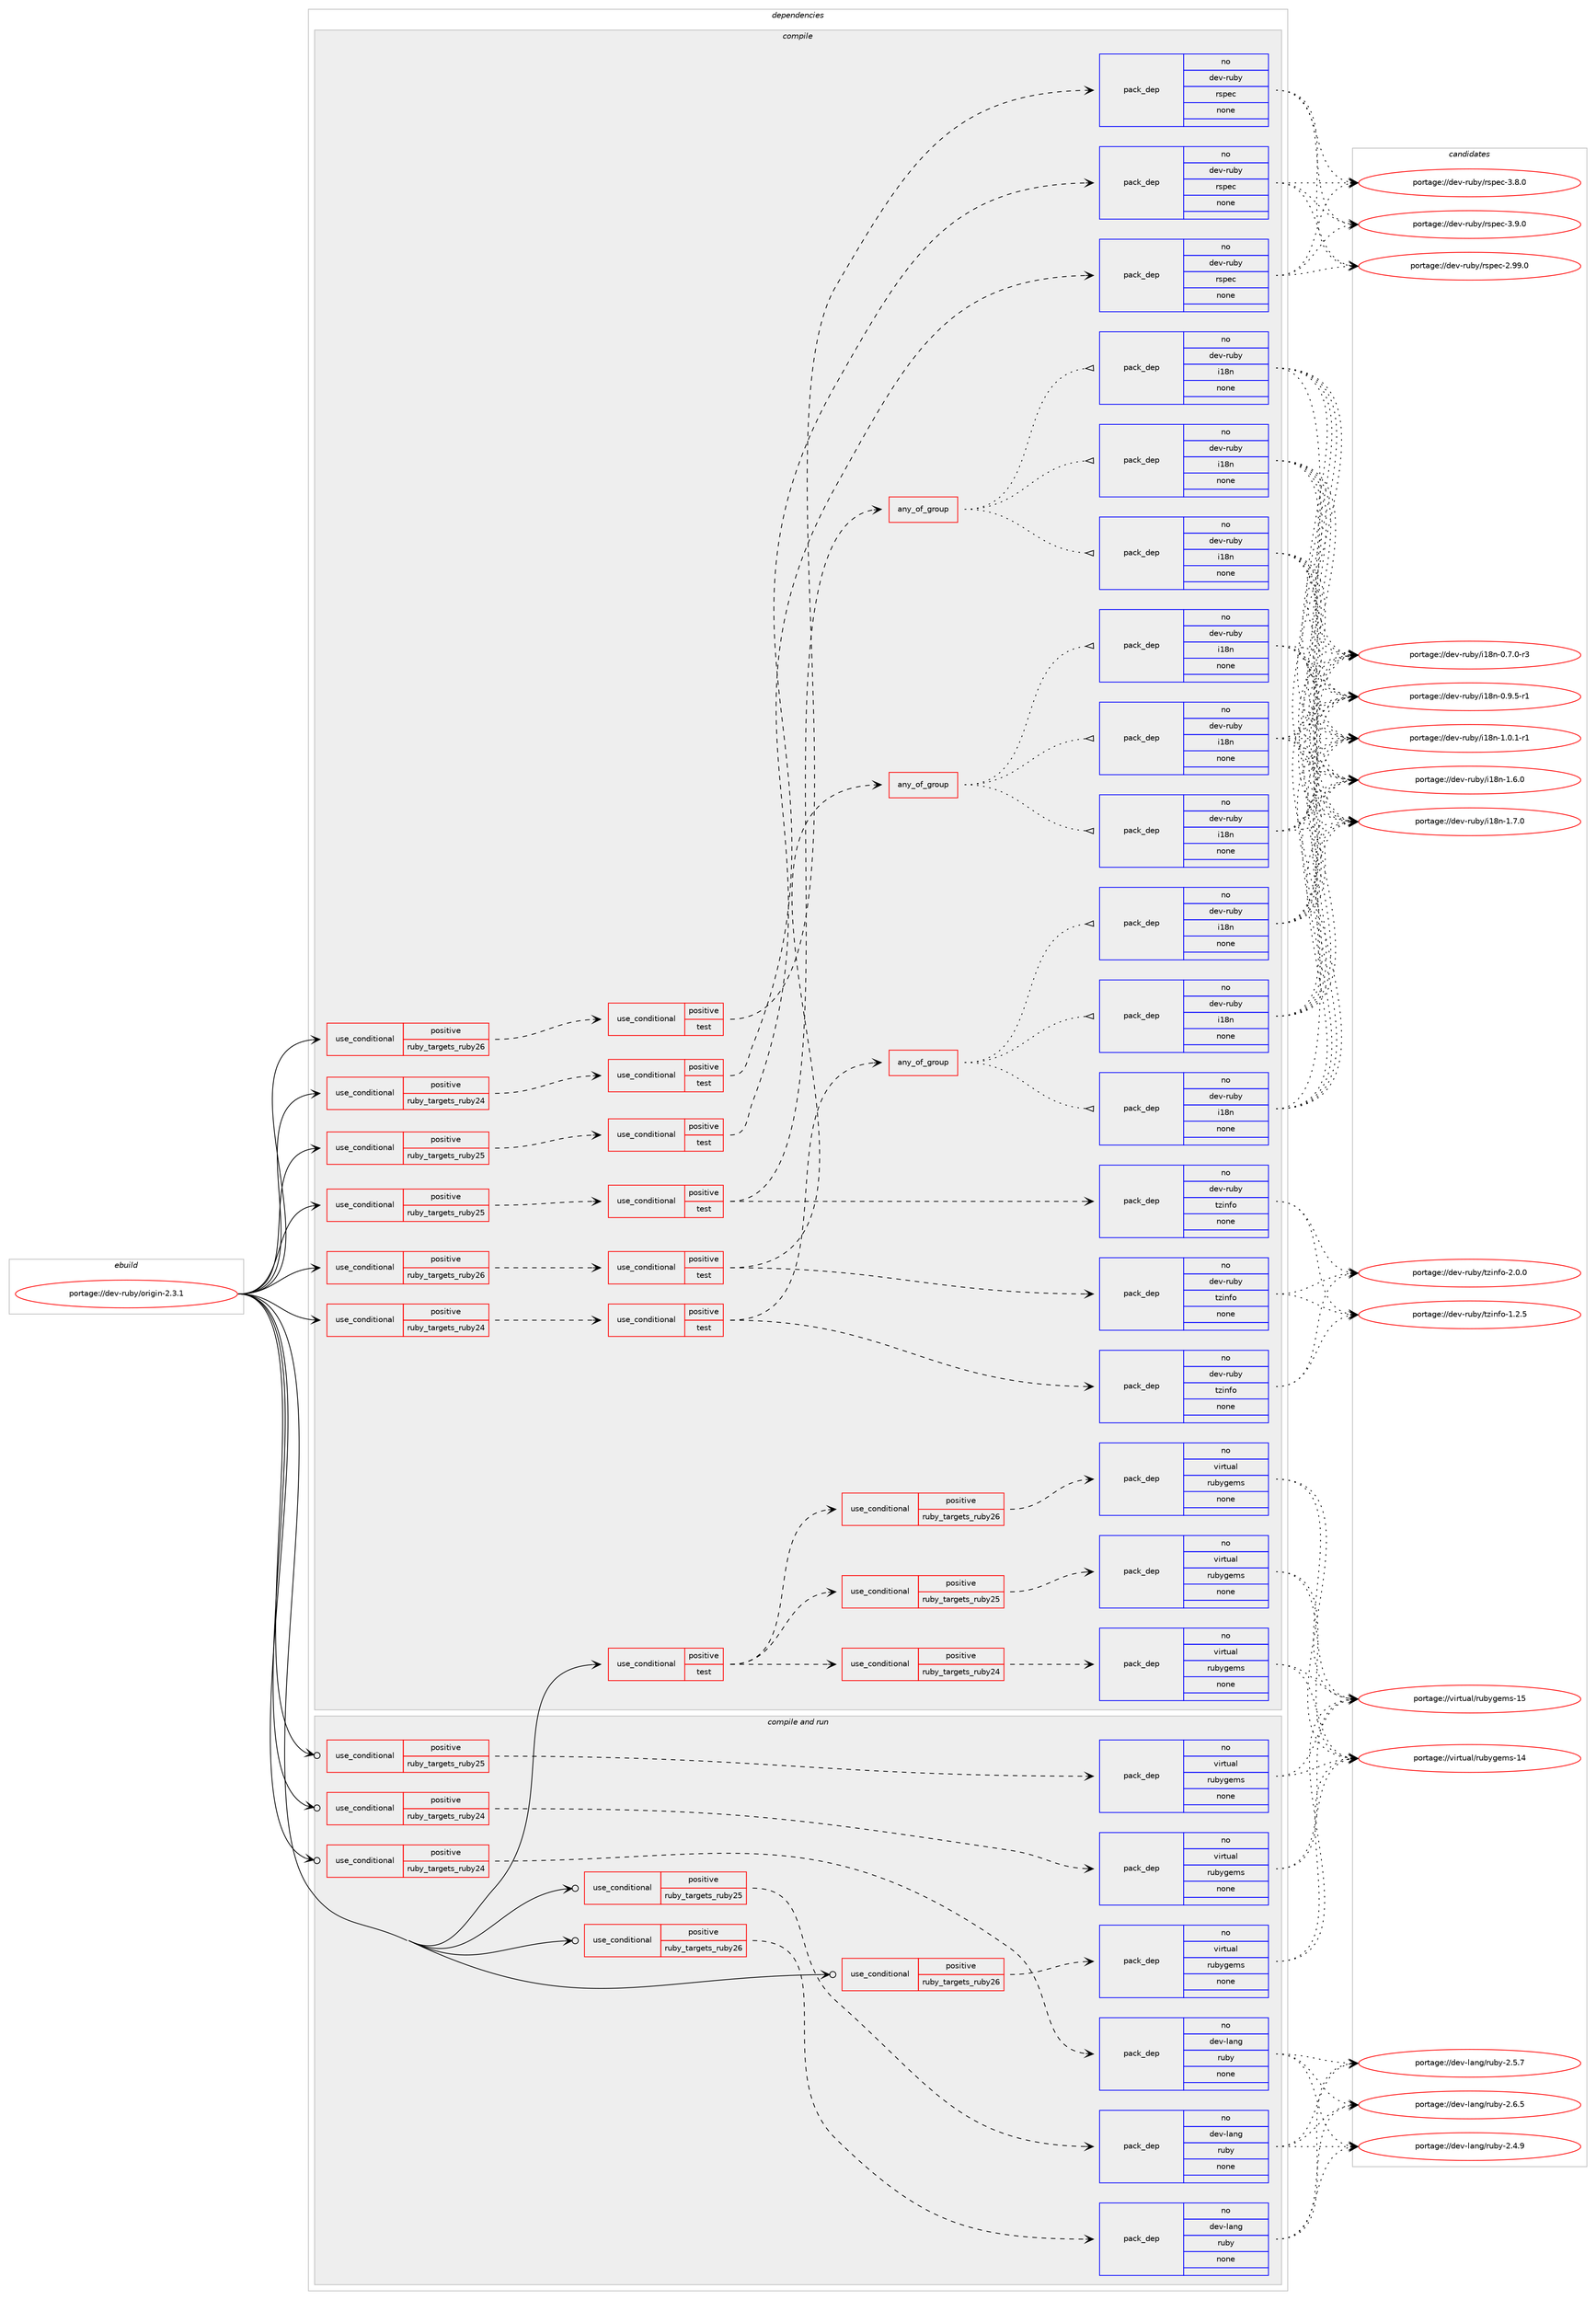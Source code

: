 digraph prolog {

# *************
# Graph options
# *************

newrank=true;
concentrate=true;
compound=true;
graph [rankdir=LR,fontname=Helvetica,fontsize=10,ranksep=1.5];#, ranksep=2.5, nodesep=0.2];
edge  [arrowhead=vee];
node  [fontname=Helvetica,fontsize=10];

# **********
# The ebuild
# **********

subgraph cluster_leftcol {
color=gray;
rank=same;
label=<<i>ebuild</i>>;
id [label="portage://dev-ruby/origin-2.3.1", color=red, width=4, href="../dev-ruby/origin-2.3.1.svg"];
}

# ****************
# The dependencies
# ****************

subgraph cluster_midcol {
color=gray;
label=<<i>dependencies</i>>;
subgraph cluster_compile {
fillcolor="#eeeeee";
style=filled;
label=<<i>compile</i>>;
subgraph cond58278 {
dependency232698 [label=<<TABLE BORDER="0" CELLBORDER="1" CELLSPACING="0" CELLPADDING="4"><TR><TD ROWSPAN="3" CELLPADDING="10">use_conditional</TD></TR><TR><TD>positive</TD></TR><TR><TD>ruby_targets_ruby24</TD></TR></TABLE>>, shape=none, color=red];
subgraph cond58279 {
dependency232699 [label=<<TABLE BORDER="0" CELLBORDER="1" CELLSPACING="0" CELLPADDING="4"><TR><TD ROWSPAN="3" CELLPADDING="10">use_conditional</TD></TR><TR><TD>positive</TD></TR><TR><TD>test</TD></TR></TABLE>>, shape=none, color=red];
subgraph any3469 {
dependency232700 [label=<<TABLE BORDER="0" CELLBORDER="1" CELLSPACING="0" CELLPADDING="4"><TR><TD CELLPADDING="10">any_of_group</TD></TR></TABLE>>, shape=none, color=red];subgraph pack170878 {
dependency232701 [label=<<TABLE BORDER="0" CELLBORDER="1" CELLSPACING="0" CELLPADDING="4" WIDTH="220"><TR><TD ROWSPAN="6" CELLPADDING="30">pack_dep</TD></TR><TR><TD WIDTH="110">no</TD></TR><TR><TD>dev-ruby</TD></TR><TR><TD>i18n</TD></TR><TR><TD>none</TD></TR><TR><TD></TD></TR></TABLE>>, shape=none, color=blue];
}
dependency232700:e -> dependency232701:w [weight=20,style="dotted",arrowhead="oinv"];
subgraph pack170879 {
dependency232702 [label=<<TABLE BORDER="0" CELLBORDER="1" CELLSPACING="0" CELLPADDING="4" WIDTH="220"><TR><TD ROWSPAN="6" CELLPADDING="30">pack_dep</TD></TR><TR><TD WIDTH="110">no</TD></TR><TR><TD>dev-ruby</TD></TR><TR><TD>i18n</TD></TR><TR><TD>none</TD></TR><TR><TD></TD></TR></TABLE>>, shape=none, color=blue];
}
dependency232700:e -> dependency232702:w [weight=20,style="dotted",arrowhead="oinv"];
subgraph pack170880 {
dependency232703 [label=<<TABLE BORDER="0" CELLBORDER="1" CELLSPACING="0" CELLPADDING="4" WIDTH="220"><TR><TD ROWSPAN="6" CELLPADDING="30">pack_dep</TD></TR><TR><TD WIDTH="110">no</TD></TR><TR><TD>dev-ruby</TD></TR><TR><TD>i18n</TD></TR><TR><TD>none</TD></TR><TR><TD></TD></TR></TABLE>>, shape=none, color=blue];
}
dependency232700:e -> dependency232703:w [weight=20,style="dotted",arrowhead="oinv"];
}
dependency232699:e -> dependency232700:w [weight=20,style="dashed",arrowhead="vee"];
subgraph pack170881 {
dependency232704 [label=<<TABLE BORDER="0" CELLBORDER="1" CELLSPACING="0" CELLPADDING="4" WIDTH="220"><TR><TD ROWSPAN="6" CELLPADDING="30">pack_dep</TD></TR><TR><TD WIDTH="110">no</TD></TR><TR><TD>dev-ruby</TD></TR><TR><TD>tzinfo</TD></TR><TR><TD>none</TD></TR><TR><TD></TD></TR></TABLE>>, shape=none, color=blue];
}
dependency232699:e -> dependency232704:w [weight=20,style="dashed",arrowhead="vee"];
}
dependency232698:e -> dependency232699:w [weight=20,style="dashed",arrowhead="vee"];
}
id:e -> dependency232698:w [weight=20,style="solid",arrowhead="vee"];
subgraph cond58280 {
dependency232705 [label=<<TABLE BORDER="0" CELLBORDER="1" CELLSPACING="0" CELLPADDING="4"><TR><TD ROWSPAN="3" CELLPADDING="10">use_conditional</TD></TR><TR><TD>positive</TD></TR><TR><TD>ruby_targets_ruby24</TD></TR></TABLE>>, shape=none, color=red];
subgraph cond58281 {
dependency232706 [label=<<TABLE BORDER="0" CELLBORDER="1" CELLSPACING="0" CELLPADDING="4"><TR><TD ROWSPAN="3" CELLPADDING="10">use_conditional</TD></TR><TR><TD>positive</TD></TR><TR><TD>test</TD></TR></TABLE>>, shape=none, color=red];
subgraph pack170882 {
dependency232707 [label=<<TABLE BORDER="0" CELLBORDER="1" CELLSPACING="0" CELLPADDING="4" WIDTH="220"><TR><TD ROWSPAN="6" CELLPADDING="30">pack_dep</TD></TR><TR><TD WIDTH="110">no</TD></TR><TR><TD>dev-ruby</TD></TR><TR><TD>rspec</TD></TR><TR><TD>none</TD></TR><TR><TD></TD></TR></TABLE>>, shape=none, color=blue];
}
dependency232706:e -> dependency232707:w [weight=20,style="dashed",arrowhead="vee"];
}
dependency232705:e -> dependency232706:w [weight=20,style="dashed",arrowhead="vee"];
}
id:e -> dependency232705:w [weight=20,style="solid",arrowhead="vee"];
subgraph cond58282 {
dependency232708 [label=<<TABLE BORDER="0" CELLBORDER="1" CELLSPACING="0" CELLPADDING="4"><TR><TD ROWSPAN="3" CELLPADDING="10">use_conditional</TD></TR><TR><TD>positive</TD></TR><TR><TD>ruby_targets_ruby25</TD></TR></TABLE>>, shape=none, color=red];
subgraph cond58283 {
dependency232709 [label=<<TABLE BORDER="0" CELLBORDER="1" CELLSPACING="0" CELLPADDING="4"><TR><TD ROWSPAN="3" CELLPADDING="10">use_conditional</TD></TR><TR><TD>positive</TD></TR><TR><TD>test</TD></TR></TABLE>>, shape=none, color=red];
subgraph any3470 {
dependency232710 [label=<<TABLE BORDER="0" CELLBORDER="1" CELLSPACING="0" CELLPADDING="4"><TR><TD CELLPADDING="10">any_of_group</TD></TR></TABLE>>, shape=none, color=red];subgraph pack170883 {
dependency232711 [label=<<TABLE BORDER="0" CELLBORDER="1" CELLSPACING="0" CELLPADDING="4" WIDTH="220"><TR><TD ROWSPAN="6" CELLPADDING="30">pack_dep</TD></TR><TR><TD WIDTH="110">no</TD></TR><TR><TD>dev-ruby</TD></TR><TR><TD>i18n</TD></TR><TR><TD>none</TD></TR><TR><TD></TD></TR></TABLE>>, shape=none, color=blue];
}
dependency232710:e -> dependency232711:w [weight=20,style="dotted",arrowhead="oinv"];
subgraph pack170884 {
dependency232712 [label=<<TABLE BORDER="0" CELLBORDER="1" CELLSPACING="0" CELLPADDING="4" WIDTH="220"><TR><TD ROWSPAN="6" CELLPADDING="30">pack_dep</TD></TR><TR><TD WIDTH="110">no</TD></TR><TR><TD>dev-ruby</TD></TR><TR><TD>i18n</TD></TR><TR><TD>none</TD></TR><TR><TD></TD></TR></TABLE>>, shape=none, color=blue];
}
dependency232710:e -> dependency232712:w [weight=20,style="dotted",arrowhead="oinv"];
subgraph pack170885 {
dependency232713 [label=<<TABLE BORDER="0" CELLBORDER="1" CELLSPACING="0" CELLPADDING="4" WIDTH="220"><TR><TD ROWSPAN="6" CELLPADDING="30">pack_dep</TD></TR><TR><TD WIDTH="110">no</TD></TR><TR><TD>dev-ruby</TD></TR><TR><TD>i18n</TD></TR><TR><TD>none</TD></TR><TR><TD></TD></TR></TABLE>>, shape=none, color=blue];
}
dependency232710:e -> dependency232713:w [weight=20,style="dotted",arrowhead="oinv"];
}
dependency232709:e -> dependency232710:w [weight=20,style="dashed",arrowhead="vee"];
subgraph pack170886 {
dependency232714 [label=<<TABLE BORDER="0" CELLBORDER="1" CELLSPACING="0" CELLPADDING="4" WIDTH="220"><TR><TD ROWSPAN="6" CELLPADDING="30">pack_dep</TD></TR><TR><TD WIDTH="110">no</TD></TR><TR><TD>dev-ruby</TD></TR><TR><TD>tzinfo</TD></TR><TR><TD>none</TD></TR><TR><TD></TD></TR></TABLE>>, shape=none, color=blue];
}
dependency232709:e -> dependency232714:w [weight=20,style="dashed",arrowhead="vee"];
}
dependency232708:e -> dependency232709:w [weight=20,style="dashed",arrowhead="vee"];
}
id:e -> dependency232708:w [weight=20,style="solid",arrowhead="vee"];
subgraph cond58284 {
dependency232715 [label=<<TABLE BORDER="0" CELLBORDER="1" CELLSPACING="0" CELLPADDING="4"><TR><TD ROWSPAN="3" CELLPADDING="10">use_conditional</TD></TR><TR><TD>positive</TD></TR><TR><TD>ruby_targets_ruby25</TD></TR></TABLE>>, shape=none, color=red];
subgraph cond58285 {
dependency232716 [label=<<TABLE BORDER="0" CELLBORDER="1" CELLSPACING="0" CELLPADDING="4"><TR><TD ROWSPAN="3" CELLPADDING="10">use_conditional</TD></TR><TR><TD>positive</TD></TR><TR><TD>test</TD></TR></TABLE>>, shape=none, color=red];
subgraph pack170887 {
dependency232717 [label=<<TABLE BORDER="0" CELLBORDER="1" CELLSPACING="0" CELLPADDING="4" WIDTH="220"><TR><TD ROWSPAN="6" CELLPADDING="30">pack_dep</TD></TR><TR><TD WIDTH="110">no</TD></TR><TR><TD>dev-ruby</TD></TR><TR><TD>rspec</TD></TR><TR><TD>none</TD></TR><TR><TD></TD></TR></TABLE>>, shape=none, color=blue];
}
dependency232716:e -> dependency232717:w [weight=20,style="dashed",arrowhead="vee"];
}
dependency232715:e -> dependency232716:w [weight=20,style="dashed",arrowhead="vee"];
}
id:e -> dependency232715:w [weight=20,style="solid",arrowhead="vee"];
subgraph cond58286 {
dependency232718 [label=<<TABLE BORDER="0" CELLBORDER="1" CELLSPACING="0" CELLPADDING="4"><TR><TD ROWSPAN="3" CELLPADDING="10">use_conditional</TD></TR><TR><TD>positive</TD></TR><TR><TD>ruby_targets_ruby26</TD></TR></TABLE>>, shape=none, color=red];
subgraph cond58287 {
dependency232719 [label=<<TABLE BORDER="0" CELLBORDER="1" CELLSPACING="0" CELLPADDING="4"><TR><TD ROWSPAN="3" CELLPADDING="10">use_conditional</TD></TR><TR><TD>positive</TD></TR><TR><TD>test</TD></TR></TABLE>>, shape=none, color=red];
subgraph any3471 {
dependency232720 [label=<<TABLE BORDER="0" CELLBORDER="1" CELLSPACING="0" CELLPADDING="4"><TR><TD CELLPADDING="10">any_of_group</TD></TR></TABLE>>, shape=none, color=red];subgraph pack170888 {
dependency232721 [label=<<TABLE BORDER="0" CELLBORDER="1" CELLSPACING="0" CELLPADDING="4" WIDTH="220"><TR><TD ROWSPAN="6" CELLPADDING="30">pack_dep</TD></TR><TR><TD WIDTH="110">no</TD></TR><TR><TD>dev-ruby</TD></TR><TR><TD>i18n</TD></TR><TR><TD>none</TD></TR><TR><TD></TD></TR></TABLE>>, shape=none, color=blue];
}
dependency232720:e -> dependency232721:w [weight=20,style="dotted",arrowhead="oinv"];
subgraph pack170889 {
dependency232722 [label=<<TABLE BORDER="0" CELLBORDER="1" CELLSPACING="0" CELLPADDING="4" WIDTH="220"><TR><TD ROWSPAN="6" CELLPADDING="30">pack_dep</TD></TR><TR><TD WIDTH="110">no</TD></TR><TR><TD>dev-ruby</TD></TR><TR><TD>i18n</TD></TR><TR><TD>none</TD></TR><TR><TD></TD></TR></TABLE>>, shape=none, color=blue];
}
dependency232720:e -> dependency232722:w [weight=20,style="dotted",arrowhead="oinv"];
subgraph pack170890 {
dependency232723 [label=<<TABLE BORDER="0" CELLBORDER="1" CELLSPACING="0" CELLPADDING="4" WIDTH="220"><TR><TD ROWSPAN="6" CELLPADDING="30">pack_dep</TD></TR><TR><TD WIDTH="110">no</TD></TR><TR><TD>dev-ruby</TD></TR><TR><TD>i18n</TD></TR><TR><TD>none</TD></TR><TR><TD></TD></TR></TABLE>>, shape=none, color=blue];
}
dependency232720:e -> dependency232723:w [weight=20,style="dotted",arrowhead="oinv"];
}
dependency232719:e -> dependency232720:w [weight=20,style="dashed",arrowhead="vee"];
subgraph pack170891 {
dependency232724 [label=<<TABLE BORDER="0" CELLBORDER="1" CELLSPACING="0" CELLPADDING="4" WIDTH="220"><TR><TD ROWSPAN="6" CELLPADDING="30">pack_dep</TD></TR><TR><TD WIDTH="110">no</TD></TR><TR><TD>dev-ruby</TD></TR><TR><TD>tzinfo</TD></TR><TR><TD>none</TD></TR><TR><TD></TD></TR></TABLE>>, shape=none, color=blue];
}
dependency232719:e -> dependency232724:w [weight=20,style="dashed",arrowhead="vee"];
}
dependency232718:e -> dependency232719:w [weight=20,style="dashed",arrowhead="vee"];
}
id:e -> dependency232718:w [weight=20,style="solid",arrowhead="vee"];
subgraph cond58288 {
dependency232725 [label=<<TABLE BORDER="0" CELLBORDER="1" CELLSPACING="0" CELLPADDING="4"><TR><TD ROWSPAN="3" CELLPADDING="10">use_conditional</TD></TR><TR><TD>positive</TD></TR><TR><TD>ruby_targets_ruby26</TD></TR></TABLE>>, shape=none, color=red];
subgraph cond58289 {
dependency232726 [label=<<TABLE BORDER="0" CELLBORDER="1" CELLSPACING="0" CELLPADDING="4"><TR><TD ROWSPAN="3" CELLPADDING="10">use_conditional</TD></TR><TR><TD>positive</TD></TR><TR><TD>test</TD></TR></TABLE>>, shape=none, color=red];
subgraph pack170892 {
dependency232727 [label=<<TABLE BORDER="0" CELLBORDER="1" CELLSPACING="0" CELLPADDING="4" WIDTH="220"><TR><TD ROWSPAN="6" CELLPADDING="30">pack_dep</TD></TR><TR><TD WIDTH="110">no</TD></TR><TR><TD>dev-ruby</TD></TR><TR><TD>rspec</TD></TR><TR><TD>none</TD></TR><TR><TD></TD></TR></TABLE>>, shape=none, color=blue];
}
dependency232726:e -> dependency232727:w [weight=20,style="dashed",arrowhead="vee"];
}
dependency232725:e -> dependency232726:w [weight=20,style="dashed",arrowhead="vee"];
}
id:e -> dependency232725:w [weight=20,style="solid",arrowhead="vee"];
subgraph cond58290 {
dependency232728 [label=<<TABLE BORDER="0" CELLBORDER="1" CELLSPACING="0" CELLPADDING="4"><TR><TD ROWSPAN="3" CELLPADDING="10">use_conditional</TD></TR><TR><TD>positive</TD></TR><TR><TD>test</TD></TR></TABLE>>, shape=none, color=red];
subgraph cond58291 {
dependency232729 [label=<<TABLE BORDER="0" CELLBORDER="1" CELLSPACING="0" CELLPADDING="4"><TR><TD ROWSPAN="3" CELLPADDING="10">use_conditional</TD></TR><TR><TD>positive</TD></TR><TR><TD>ruby_targets_ruby24</TD></TR></TABLE>>, shape=none, color=red];
subgraph pack170893 {
dependency232730 [label=<<TABLE BORDER="0" CELLBORDER="1" CELLSPACING="0" CELLPADDING="4" WIDTH="220"><TR><TD ROWSPAN="6" CELLPADDING="30">pack_dep</TD></TR><TR><TD WIDTH="110">no</TD></TR><TR><TD>virtual</TD></TR><TR><TD>rubygems</TD></TR><TR><TD>none</TD></TR><TR><TD></TD></TR></TABLE>>, shape=none, color=blue];
}
dependency232729:e -> dependency232730:w [weight=20,style="dashed",arrowhead="vee"];
}
dependency232728:e -> dependency232729:w [weight=20,style="dashed",arrowhead="vee"];
subgraph cond58292 {
dependency232731 [label=<<TABLE BORDER="0" CELLBORDER="1" CELLSPACING="0" CELLPADDING="4"><TR><TD ROWSPAN="3" CELLPADDING="10">use_conditional</TD></TR><TR><TD>positive</TD></TR><TR><TD>ruby_targets_ruby25</TD></TR></TABLE>>, shape=none, color=red];
subgraph pack170894 {
dependency232732 [label=<<TABLE BORDER="0" CELLBORDER="1" CELLSPACING="0" CELLPADDING="4" WIDTH="220"><TR><TD ROWSPAN="6" CELLPADDING="30">pack_dep</TD></TR><TR><TD WIDTH="110">no</TD></TR><TR><TD>virtual</TD></TR><TR><TD>rubygems</TD></TR><TR><TD>none</TD></TR><TR><TD></TD></TR></TABLE>>, shape=none, color=blue];
}
dependency232731:e -> dependency232732:w [weight=20,style="dashed",arrowhead="vee"];
}
dependency232728:e -> dependency232731:w [weight=20,style="dashed",arrowhead="vee"];
subgraph cond58293 {
dependency232733 [label=<<TABLE BORDER="0" CELLBORDER="1" CELLSPACING="0" CELLPADDING="4"><TR><TD ROWSPAN="3" CELLPADDING="10">use_conditional</TD></TR><TR><TD>positive</TD></TR><TR><TD>ruby_targets_ruby26</TD></TR></TABLE>>, shape=none, color=red];
subgraph pack170895 {
dependency232734 [label=<<TABLE BORDER="0" CELLBORDER="1" CELLSPACING="0" CELLPADDING="4" WIDTH="220"><TR><TD ROWSPAN="6" CELLPADDING="30">pack_dep</TD></TR><TR><TD WIDTH="110">no</TD></TR><TR><TD>virtual</TD></TR><TR><TD>rubygems</TD></TR><TR><TD>none</TD></TR><TR><TD></TD></TR></TABLE>>, shape=none, color=blue];
}
dependency232733:e -> dependency232734:w [weight=20,style="dashed",arrowhead="vee"];
}
dependency232728:e -> dependency232733:w [weight=20,style="dashed",arrowhead="vee"];
}
id:e -> dependency232728:w [weight=20,style="solid",arrowhead="vee"];
}
subgraph cluster_compileandrun {
fillcolor="#eeeeee";
style=filled;
label=<<i>compile and run</i>>;
subgraph cond58294 {
dependency232735 [label=<<TABLE BORDER="0" CELLBORDER="1" CELLSPACING="0" CELLPADDING="4"><TR><TD ROWSPAN="3" CELLPADDING="10">use_conditional</TD></TR><TR><TD>positive</TD></TR><TR><TD>ruby_targets_ruby24</TD></TR></TABLE>>, shape=none, color=red];
subgraph pack170896 {
dependency232736 [label=<<TABLE BORDER="0" CELLBORDER="1" CELLSPACING="0" CELLPADDING="4" WIDTH="220"><TR><TD ROWSPAN="6" CELLPADDING="30">pack_dep</TD></TR><TR><TD WIDTH="110">no</TD></TR><TR><TD>dev-lang</TD></TR><TR><TD>ruby</TD></TR><TR><TD>none</TD></TR><TR><TD></TD></TR></TABLE>>, shape=none, color=blue];
}
dependency232735:e -> dependency232736:w [weight=20,style="dashed",arrowhead="vee"];
}
id:e -> dependency232735:w [weight=20,style="solid",arrowhead="odotvee"];
subgraph cond58295 {
dependency232737 [label=<<TABLE BORDER="0" CELLBORDER="1" CELLSPACING="0" CELLPADDING="4"><TR><TD ROWSPAN="3" CELLPADDING="10">use_conditional</TD></TR><TR><TD>positive</TD></TR><TR><TD>ruby_targets_ruby24</TD></TR></TABLE>>, shape=none, color=red];
subgraph pack170897 {
dependency232738 [label=<<TABLE BORDER="0" CELLBORDER="1" CELLSPACING="0" CELLPADDING="4" WIDTH="220"><TR><TD ROWSPAN="6" CELLPADDING="30">pack_dep</TD></TR><TR><TD WIDTH="110">no</TD></TR><TR><TD>virtual</TD></TR><TR><TD>rubygems</TD></TR><TR><TD>none</TD></TR><TR><TD></TD></TR></TABLE>>, shape=none, color=blue];
}
dependency232737:e -> dependency232738:w [weight=20,style="dashed",arrowhead="vee"];
}
id:e -> dependency232737:w [weight=20,style="solid",arrowhead="odotvee"];
subgraph cond58296 {
dependency232739 [label=<<TABLE BORDER="0" CELLBORDER="1" CELLSPACING="0" CELLPADDING="4"><TR><TD ROWSPAN="3" CELLPADDING="10">use_conditional</TD></TR><TR><TD>positive</TD></TR><TR><TD>ruby_targets_ruby25</TD></TR></TABLE>>, shape=none, color=red];
subgraph pack170898 {
dependency232740 [label=<<TABLE BORDER="0" CELLBORDER="1" CELLSPACING="0" CELLPADDING="4" WIDTH="220"><TR><TD ROWSPAN="6" CELLPADDING="30">pack_dep</TD></TR><TR><TD WIDTH="110">no</TD></TR><TR><TD>dev-lang</TD></TR><TR><TD>ruby</TD></TR><TR><TD>none</TD></TR><TR><TD></TD></TR></TABLE>>, shape=none, color=blue];
}
dependency232739:e -> dependency232740:w [weight=20,style="dashed",arrowhead="vee"];
}
id:e -> dependency232739:w [weight=20,style="solid",arrowhead="odotvee"];
subgraph cond58297 {
dependency232741 [label=<<TABLE BORDER="0" CELLBORDER="1" CELLSPACING="0" CELLPADDING="4"><TR><TD ROWSPAN="3" CELLPADDING="10">use_conditional</TD></TR><TR><TD>positive</TD></TR><TR><TD>ruby_targets_ruby25</TD></TR></TABLE>>, shape=none, color=red];
subgraph pack170899 {
dependency232742 [label=<<TABLE BORDER="0" CELLBORDER="1" CELLSPACING="0" CELLPADDING="4" WIDTH="220"><TR><TD ROWSPAN="6" CELLPADDING="30">pack_dep</TD></TR><TR><TD WIDTH="110">no</TD></TR><TR><TD>virtual</TD></TR><TR><TD>rubygems</TD></TR><TR><TD>none</TD></TR><TR><TD></TD></TR></TABLE>>, shape=none, color=blue];
}
dependency232741:e -> dependency232742:w [weight=20,style="dashed",arrowhead="vee"];
}
id:e -> dependency232741:w [weight=20,style="solid",arrowhead="odotvee"];
subgraph cond58298 {
dependency232743 [label=<<TABLE BORDER="0" CELLBORDER="1" CELLSPACING="0" CELLPADDING="4"><TR><TD ROWSPAN="3" CELLPADDING="10">use_conditional</TD></TR><TR><TD>positive</TD></TR><TR><TD>ruby_targets_ruby26</TD></TR></TABLE>>, shape=none, color=red];
subgraph pack170900 {
dependency232744 [label=<<TABLE BORDER="0" CELLBORDER="1" CELLSPACING="0" CELLPADDING="4" WIDTH="220"><TR><TD ROWSPAN="6" CELLPADDING="30">pack_dep</TD></TR><TR><TD WIDTH="110">no</TD></TR><TR><TD>dev-lang</TD></TR><TR><TD>ruby</TD></TR><TR><TD>none</TD></TR><TR><TD></TD></TR></TABLE>>, shape=none, color=blue];
}
dependency232743:e -> dependency232744:w [weight=20,style="dashed",arrowhead="vee"];
}
id:e -> dependency232743:w [weight=20,style="solid",arrowhead="odotvee"];
subgraph cond58299 {
dependency232745 [label=<<TABLE BORDER="0" CELLBORDER="1" CELLSPACING="0" CELLPADDING="4"><TR><TD ROWSPAN="3" CELLPADDING="10">use_conditional</TD></TR><TR><TD>positive</TD></TR><TR><TD>ruby_targets_ruby26</TD></TR></TABLE>>, shape=none, color=red];
subgraph pack170901 {
dependency232746 [label=<<TABLE BORDER="0" CELLBORDER="1" CELLSPACING="0" CELLPADDING="4" WIDTH="220"><TR><TD ROWSPAN="6" CELLPADDING="30">pack_dep</TD></TR><TR><TD WIDTH="110">no</TD></TR><TR><TD>virtual</TD></TR><TR><TD>rubygems</TD></TR><TR><TD>none</TD></TR><TR><TD></TD></TR></TABLE>>, shape=none, color=blue];
}
dependency232745:e -> dependency232746:w [weight=20,style="dashed",arrowhead="vee"];
}
id:e -> dependency232745:w [weight=20,style="solid",arrowhead="odotvee"];
}
subgraph cluster_run {
fillcolor="#eeeeee";
style=filled;
label=<<i>run</i>>;
}
}

# **************
# The candidates
# **************

subgraph cluster_choices {
rank=same;
color=gray;
label=<<i>candidates</i>>;

subgraph choice170878 {
color=black;
nodesep=1;
choiceportage10010111845114117981214710549561104548465546484511451 [label="portage://dev-ruby/i18n-0.7.0-r3", color=red, width=4,href="../dev-ruby/i18n-0.7.0-r3.svg"];
choiceportage10010111845114117981214710549561104548465746534511449 [label="portage://dev-ruby/i18n-0.9.5-r1", color=red, width=4,href="../dev-ruby/i18n-0.9.5-r1.svg"];
choiceportage10010111845114117981214710549561104549464846494511449 [label="portage://dev-ruby/i18n-1.0.1-r1", color=red, width=4,href="../dev-ruby/i18n-1.0.1-r1.svg"];
choiceportage1001011184511411798121471054956110454946544648 [label="portage://dev-ruby/i18n-1.6.0", color=red, width=4,href="../dev-ruby/i18n-1.6.0.svg"];
choiceportage1001011184511411798121471054956110454946554648 [label="portage://dev-ruby/i18n-1.7.0", color=red, width=4,href="../dev-ruby/i18n-1.7.0.svg"];
dependency232701:e -> choiceportage10010111845114117981214710549561104548465546484511451:w [style=dotted,weight="100"];
dependency232701:e -> choiceportage10010111845114117981214710549561104548465746534511449:w [style=dotted,weight="100"];
dependency232701:e -> choiceportage10010111845114117981214710549561104549464846494511449:w [style=dotted,weight="100"];
dependency232701:e -> choiceportage1001011184511411798121471054956110454946544648:w [style=dotted,weight="100"];
dependency232701:e -> choiceportage1001011184511411798121471054956110454946554648:w [style=dotted,weight="100"];
}
subgraph choice170879 {
color=black;
nodesep=1;
choiceportage10010111845114117981214710549561104548465546484511451 [label="portage://dev-ruby/i18n-0.7.0-r3", color=red, width=4,href="../dev-ruby/i18n-0.7.0-r3.svg"];
choiceportage10010111845114117981214710549561104548465746534511449 [label="portage://dev-ruby/i18n-0.9.5-r1", color=red, width=4,href="../dev-ruby/i18n-0.9.5-r1.svg"];
choiceportage10010111845114117981214710549561104549464846494511449 [label="portage://dev-ruby/i18n-1.0.1-r1", color=red, width=4,href="../dev-ruby/i18n-1.0.1-r1.svg"];
choiceportage1001011184511411798121471054956110454946544648 [label="portage://dev-ruby/i18n-1.6.0", color=red, width=4,href="../dev-ruby/i18n-1.6.0.svg"];
choiceportage1001011184511411798121471054956110454946554648 [label="portage://dev-ruby/i18n-1.7.0", color=red, width=4,href="../dev-ruby/i18n-1.7.0.svg"];
dependency232702:e -> choiceportage10010111845114117981214710549561104548465546484511451:w [style=dotted,weight="100"];
dependency232702:e -> choiceportage10010111845114117981214710549561104548465746534511449:w [style=dotted,weight="100"];
dependency232702:e -> choiceportage10010111845114117981214710549561104549464846494511449:w [style=dotted,weight="100"];
dependency232702:e -> choiceportage1001011184511411798121471054956110454946544648:w [style=dotted,weight="100"];
dependency232702:e -> choiceportage1001011184511411798121471054956110454946554648:w [style=dotted,weight="100"];
}
subgraph choice170880 {
color=black;
nodesep=1;
choiceportage10010111845114117981214710549561104548465546484511451 [label="portage://dev-ruby/i18n-0.7.0-r3", color=red, width=4,href="../dev-ruby/i18n-0.7.0-r3.svg"];
choiceportage10010111845114117981214710549561104548465746534511449 [label="portage://dev-ruby/i18n-0.9.5-r1", color=red, width=4,href="../dev-ruby/i18n-0.9.5-r1.svg"];
choiceportage10010111845114117981214710549561104549464846494511449 [label="portage://dev-ruby/i18n-1.0.1-r1", color=red, width=4,href="../dev-ruby/i18n-1.0.1-r1.svg"];
choiceportage1001011184511411798121471054956110454946544648 [label="portage://dev-ruby/i18n-1.6.0", color=red, width=4,href="../dev-ruby/i18n-1.6.0.svg"];
choiceportage1001011184511411798121471054956110454946554648 [label="portage://dev-ruby/i18n-1.7.0", color=red, width=4,href="../dev-ruby/i18n-1.7.0.svg"];
dependency232703:e -> choiceportage10010111845114117981214710549561104548465546484511451:w [style=dotted,weight="100"];
dependency232703:e -> choiceportage10010111845114117981214710549561104548465746534511449:w [style=dotted,weight="100"];
dependency232703:e -> choiceportage10010111845114117981214710549561104549464846494511449:w [style=dotted,weight="100"];
dependency232703:e -> choiceportage1001011184511411798121471054956110454946544648:w [style=dotted,weight="100"];
dependency232703:e -> choiceportage1001011184511411798121471054956110454946554648:w [style=dotted,weight="100"];
}
subgraph choice170881 {
color=black;
nodesep=1;
choiceportage100101118451141179812147116122105110102111454946504653 [label="portage://dev-ruby/tzinfo-1.2.5", color=red, width=4,href="../dev-ruby/tzinfo-1.2.5.svg"];
choiceportage100101118451141179812147116122105110102111455046484648 [label="portage://dev-ruby/tzinfo-2.0.0", color=red, width=4,href="../dev-ruby/tzinfo-2.0.0.svg"];
dependency232704:e -> choiceportage100101118451141179812147116122105110102111454946504653:w [style=dotted,weight="100"];
dependency232704:e -> choiceportage100101118451141179812147116122105110102111455046484648:w [style=dotted,weight="100"];
}
subgraph choice170882 {
color=black;
nodesep=1;
choiceportage1001011184511411798121471141151121019945504657574648 [label="portage://dev-ruby/rspec-2.99.0", color=red, width=4,href="../dev-ruby/rspec-2.99.0.svg"];
choiceportage10010111845114117981214711411511210199455146564648 [label="portage://dev-ruby/rspec-3.8.0", color=red, width=4,href="../dev-ruby/rspec-3.8.0.svg"];
choiceportage10010111845114117981214711411511210199455146574648 [label="portage://dev-ruby/rspec-3.9.0", color=red, width=4,href="../dev-ruby/rspec-3.9.0.svg"];
dependency232707:e -> choiceportage1001011184511411798121471141151121019945504657574648:w [style=dotted,weight="100"];
dependency232707:e -> choiceportage10010111845114117981214711411511210199455146564648:w [style=dotted,weight="100"];
dependency232707:e -> choiceportage10010111845114117981214711411511210199455146574648:w [style=dotted,weight="100"];
}
subgraph choice170883 {
color=black;
nodesep=1;
choiceportage10010111845114117981214710549561104548465546484511451 [label="portage://dev-ruby/i18n-0.7.0-r3", color=red, width=4,href="../dev-ruby/i18n-0.7.0-r3.svg"];
choiceportage10010111845114117981214710549561104548465746534511449 [label="portage://dev-ruby/i18n-0.9.5-r1", color=red, width=4,href="../dev-ruby/i18n-0.9.5-r1.svg"];
choiceportage10010111845114117981214710549561104549464846494511449 [label="portage://dev-ruby/i18n-1.0.1-r1", color=red, width=4,href="../dev-ruby/i18n-1.0.1-r1.svg"];
choiceportage1001011184511411798121471054956110454946544648 [label="portage://dev-ruby/i18n-1.6.0", color=red, width=4,href="../dev-ruby/i18n-1.6.0.svg"];
choiceportage1001011184511411798121471054956110454946554648 [label="portage://dev-ruby/i18n-1.7.0", color=red, width=4,href="../dev-ruby/i18n-1.7.0.svg"];
dependency232711:e -> choiceportage10010111845114117981214710549561104548465546484511451:w [style=dotted,weight="100"];
dependency232711:e -> choiceportage10010111845114117981214710549561104548465746534511449:w [style=dotted,weight="100"];
dependency232711:e -> choiceportage10010111845114117981214710549561104549464846494511449:w [style=dotted,weight="100"];
dependency232711:e -> choiceportage1001011184511411798121471054956110454946544648:w [style=dotted,weight="100"];
dependency232711:e -> choiceportage1001011184511411798121471054956110454946554648:w [style=dotted,weight="100"];
}
subgraph choice170884 {
color=black;
nodesep=1;
choiceportage10010111845114117981214710549561104548465546484511451 [label="portage://dev-ruby/i18n-0.7.0-r3", color=red, width=4,href="../dev-ruby/i18n-0.7.0-r3.svg"];
choiceportage10010111845114117981214710549561104548465746534511449 [label="portage://dev-ruby/i18n-0.9.5-r1", color=red, width=4,href="../dev-ruby/i18n-0.9.5-r1.svg"];
choiceportage10010111845114117981214710549561104549464846494511449 [label="portage://dev-ruby/i18n-1.0.1-r1", color=red, width=4,href="../dev-ruby/i18n-1.0.1-r1.svg"];
choiceportage1001011184511411798121471054956110454946544648 [label="portage://dev-ruby/i18n-1.6.0", color=red, width=4,href="../dev-ruby/i18n-1.6.0.svg"];
choiceportage1001011184511411798121471054956110454946554648 [label="portage://dev-ruby/i18n-1.7.0", color=red, width=4,href="../dev-ruby/i18n-1.7.0.svg"];
dependency232712:e -> choiceportage10010111845114117981214710549561104548465546484511451:w [style=dotted,weight="100"];
dependency232712:e -> choiceportage10010111845114117981214710549561104548465746534511449:w [style=dotted,weight="100"];
dependency232712:e -> choiceportage10010111845114117981214710549561104549464846494511449:w [style=dotted,weight="100"];
dependency232712:e -> choiceportage1001011184511411798121471054956110454946544648:w [style=dotted,weight="100"];
dependency232712:e -> choiceportage1001011184511411798121471054956110454946554648:w [style=dotted,weight="100"];
}
subgraph choice170885 {
color=black;
nodesep=1;
choiceportage10010111845114117981214710549561104548465546484511451 [label="portage://dev-ruby/i18n-0.7.0-r3", color=red, width=4,href="../dev-ruby/i18n-0.7.0-r3.svg"];
choiceportage10010111845114117981214710549561104548465746534511449 [label="portage://dev-ruby/i18n-0.9.5-r1", color=red, width=4,href="../dev-ruby/i18n-0.9.5-r1.svg"];
choiceportage10010111845114117981214710549561104549464846494511449 [label="portage://dev-ruby/i18n-1.0.1-r1", color=red, width=4,href="../dev-ruby/i18n-1.0.1-r1.svg"];
choiceportage1001011184511411798121471054956110454946544648 [label="portage://dev-ruby/i18n-1.6.0", color=red, width=4,href="../dev-ruby/i18n-1.6.0.svg"];
choiceportage1001011184511411798121471054956110454946554648 [label="portage://dev-ruby/i18n-1.7.0", color=red, width=4,href="../dev-ruby/i18n-1.7.0.svg"];
dependency232713:e -> choiceportage10010111845114117981214710549561104548465546484511451:w [style=dotted,weight="100"];
dependency232713:e -> choiceportage10010111845114117981214710549561104548465746534511449:w [style=dotted,weight="100"];
dependency232713:e -> choiceportage10010111845114117981214710549561104549464846494511449:w [style=dotted,weight="100"];
dependency232713:e -> choiceportage1001011184511411798121471054956110454946544648:w [style=dotted,weight="100"];
dependency232713:e -> choiceportage1001011184511411798121471054956110454946554648:w [style=dotted,weight="100"];
}
subgraph choice170886 {
color=black;
nodesep=1;
choiceportage100101118451141179812147116122105110102111454946504653 [label="portage://dev-ruby/tzinfo-1.2.5", color=red, width=4,href="../dev-ruby/tzinfo-1.2.5.svg"];
choiceportage100101118451141179812147116122105110102111455046484648 [label="portage://dev-ruby/tzinfo-2.0.0", color=red, width=4,href="../dev-ruby/tzinfo-2.0.0.svg"];
dependency232714:e -> choiceportage100101118451141179812147116122105110102111454946504653:w [style=dotted,weight="100"];
dependency232714:e -> choiceportage100101118451141179812147116122105110102111455046484648:w [style=dotted,weight="100"];
}
subgraph choice170887 {
color=black;
nodesep=1;
choiceportage1001011184511411798121471141151121019945504657574648 [label="portage://dev-ruby/rspec-2.99.0", color=red, width=4,href="../dev-ruby/rspec-2.99.0.svg"];
choiceportage10010111845114117981214711411511210199455146564648 [label="portage://dev-ruby/rspec-3.8.0", color=red, width=4,href="../dev-ruby/rspec-3.8.0.svg"];
choiceportage10010111845114117981214711411511210199455146574648 [label="portage://dev-ruby/rspec-3.9.0", color=red, width=4,href="../dev-ruby/rspec-3.9.0.svg"];
dependency232717:e -> choiceportage1001011184511411798121471141151121019945504657574648:w [style=dotted,weight="100"];
dependency232717:e -> choiceportage10010111845114117981214711411511210199455146564648:w [style=dotted,weight="100"];
dependency232717:e -> choiceportage10010111845114117981214711411511210199455146574648:w [style=dotted,weight="100"];
}
subgraph choice170888 {
color=black;
nodesep=1;
choiceportage10010111845114117981214710549561104548465546484511451 [label="portage://dev-ruby/i18n-0.7.0-r3", color=red, width=4,href="../dev-ruby/i18n-0.7.0-r3.svg"];
choiceportage10010111845114117981214710549561104548465746534511449 [label="portage://dev-ruby/i18n-0.9.5-r1", color=red, width=4,href="../dev-ruby/i18n-0.9.5-r1.svg"];
choiceportage10010111845114117981214710549561104549464846494511449 [label="portage://dev-ruby/i18n-1.0.1-r1", color=red, width=4,href="../dev-ruby/i18n-1.0.1-r1.svg"];
choiceportage1001011184511411798121471054956110454946544648 [label="portage://dev-ruby/i18n-1.6.0", color=red, width=4,href="../dev-ruby/i18n-1.6.0.svg"];
choiceportage1001011184511411798121471054956110454946554648 [label="portage://dev-ruby/i18n-1.7.0", color=red, width=4,href="../dev-ruby/i18n-1.7.0.svg"];
dependency232721:e -> choiceportage10010111845114117981214710549561104548465546484511451:w [style=dotted,weight="100"];
dependency232721:e -> choiceportage10010111845114117981214710549561104548465746534511449:w [style=dotted,weight="100"];
dependency232721:e -> choiceportage10010111845114117981214710549561104549464846494511449:w [style=dotted,weight="100"];
dependency232721:e -> choiceportage1001011184511411798121471054956110454946544648:w [style=dotted,weight="100"];
dependency232721:e -> choiceportage1001011184511411798121471054956110454946554648:w [style=dotted,weight="100"];
}
subgraph choice170889 {
color=black;
nodesep=1;
choiceportage10010111845114117981214710549561104548465546484511451 [label="portage://dev-ruby/i18n-0.7.0-r3", color=red, width=4,href="../dev-ruby/i18n-0.7.0-r3.svg"];
choiceportage10010111845114117981214710549561104548465746534511449 [label="portage://dev-ruby/i18n-0.9.5-r1", color=red, width=4,href="../dev-ruby/i18n-0.9.5-r1.svg"];
choiceportage10010111845114117981214710549561104549464846494511449 [label="portage://dev-ruby/i18n-1.0.1-r1", color=red, width=4,href="../dev-ruby/i18n-1.0.1-r1.svg"];
choiceportage1001011184511411798121471054956110454946544648 [label="portage://dev-ruby/i18n-1.6.0", color=red, width=4,href="../dev-ruby/i18n-1.6.0.svg"];
choiceportage1001011184511411798121471054956110454946554648 [label="portage://dev-ruby/i18n-1.7.0", color=red, width=4,href="../dev-ruby/i18n-1.7.0.svg"];
dependency232722:e -> choiceportage10010111845114117981214710549561104548465546484511451:w [style=dotted,weight="100"];
dependency232722:e -> choiceportage10010111845114117981214710549561104548465746534511449:w [style=dotted,weight="100"];
dependency232722:e -> choiceportage10010111845114117981214710549561104549464846494511449:w [style=dotted,weight="100"];
dependency232722:e -> choiceportage1001011184511411798121471054956110454946544648:w [style=dotted,weight="100"];
dependency232722:e -> choiceportage1001011184511411798121471054956110454946554648:w [style=dotted,weight="100"];
}
subgraph choice170890 {
color=black;
nodesep=1;
choiceportage10010111845114117981214710549561104548465546484511451 [label="portage://dev-ruby/i18n-0.7.0-r3", color=red, width=4,href="../dev-ruby/i18n-0.7.0-r3.svg"];
choiceportage10010111845114117981214710549561104548465746534511449 [label="portage://dev-ruby/i18n-0.9.5-r1", color=red, width=4,href="../dev-ruby/i18n-0.9.5-r1.svg"];
choiceportage10010111845114117981214710549561104549464846494511449 [label="portage://dev-ruby/i18n-1.0.1-r1", color=red, width=4,href="../dev-ruby/i18n-1.0.1-r1.svg"];
choiceportage1001011184511411798121471054956110454946544648 [label="portage://dev-ruby/i18n-1.6.0", color=red, width=4,href="../dev-ruby/i18n-1.6.0.svg"];
choiceportage1001011184511411798121471054956110454946554648 [label="portage://dev-ruby/i18n-1.7.0", color=red, width=4,href="../dev-ruby/i18n-1.7.0.svg"];
dependency232723:e -> choiceportage10010111845114117981214710549561104548465546484511451:w [style=dotted,weight="100"];
dependency232723:e -> choiceportage10010111845114117981214710549561104548465746534511449:w [style=dotted,weight="100"];
dependency232723:e -> choiceportage10010111845114117981214710549561104549464846494511449:w [style=dotted,weight="100"];
dependency232723:e -> choiceportage1001011184511411798121471054956110454946544648:w [style=dotted,weight="100"];
dependency232723:e -> choiceportage1001011184511411798121471054956110454946554648:w [style=dotted,weight="100"];
}
subgraph choice170891 {
color=black;
nodesep=1;
choiceportage100101118451141179812147116122105110102111454946504653 [label="portage://dev-ruby/tzinfo-1.2.5", color=red, width=4,href="../dev-ruby/tzinfo-1.2.5.svg"];
choiceportage100101118451141179812147116122105110102111455046484648 [label="portage://dev-ruby/tzinfo-2.0.0", color=red, width=4,href="../dev-ruby/tzinfo-2.0.0.svg"];
dependency232724:e -> choiceportage100101118451141179812147116122105110102111454946504653:w [style=dotted,weight="100"];
dependency232724:e -> choiceportage100101118451141179812147116122105110102111455046484648:w [style=dotted,weight="100"];
}
subgraph choice170892 {
color=black;
nodesep=1;
choiceportage1001011184511411798121471141151121019945504657574648 [label="portage://dev-ruby/rspec-2.99.0", color=red, width=4,href="../dev-ruby/rspec-2.99.0.svg"];
choiceportage10010111845114117981214711411511210199455146564648 [label="portage://dev-ruby/rspec-3.8.0", color=red, width=4,href="../dev-ruby/rspec-3.8.0.svg"];
choiceportage10010111845114117981214711411511210199455146574648 [label="portage://dev-ruby/rspec-3.9.0", color=red, width=4,href="../dev-ruby/rspec-3.9.0.svg"];
dependency232727:e -> choiceportage1001011184511411798121471141151121019945504657574648:w [style=dotted,weight="100"];
dependency232727:e -> choiceportage10010111845114117981214711411511210199455146564648:w [style=dotted,weight="100"];
dependency232727:e -> choiceportage10010111845114117981214711411511210199455146574648:w [style=dotted,weight="100"];
}
subgraph choice170893 {
color=black;
nodesep=1;
choiceportage118105114116117971084711411798121103101109115454952 [label="portage://virtual/rubygems-14", color=red, width=4,href="../virtual/rubygems-14.svg"];
choiceportage118105114116117971084711411798121103101109115454953 [label="portage://virtual/rubygems-15", color=red, width=4,href="../virtual/rubygems-15.svg"];
dependency232730:e -> choiceportage118105114116117971084711411798121103101109115454952:w [style=dotted,weight="100"];
dependency232730:e -> choiceportage118105114116117971084711411798121103101109115454953:w [style=dotted,weight="100"];
}
subgraph choice170894 {
color=black;
nodesep=1;
choiceportage118105114116117971084711411798121103101109115454952 [label="portage://virtual/rubygems-14", color=red, width=4,href="../virtual/rubygems-14.svg"];
choiceportage118105114116117971084711411798121103101109115454953 [label="portage://virtual/rubygems-15", color=red, width=4,href="../virtual/rubygems-15.svg"];
dependency232732:e -> choiceportage118105114116117971084711411798121103101109115454952:w [style=dotted,weight="100"];
dependency232732:e -> choiceportage118105114116117971084711411798121103101109115454953:w [style=dotted,weight="100"];
}
subgraph choice170895 {
color=black;
nodesep=1;
choiceportage118105114116117971084711411798121103101109115454952 [label="portage://virtual/rubygems-14", color=red, width=4,href="../virtual/rubygems-14.svg"];
choiceportage118105114116117971084711411798121103101109115454953 [label="portage://virtual/rubygems-15", color=red, width=4,href="../virtual/rubygems-15.svg"];
dependency232734:e -> choiceportage118105114116117971084711411798121103101109115454952:w [style=dotted,weight="100"];
dependency232734:e -> choiceportage118105114116117971084711411798121103101109115454953:w [style=dotted,weight="100"];
}
subgraph choice170896 {
color=black;
nodesep=1;
choiceportage10010111845108971101034711411798121455046524657 [label="portage://dev-lang/ruby-2.4.9", color=red, width=4,href="../dev-lang/ruby-2.4.9.svg"];
choiceportage10010111845108971101034711411798121455046534655 [label="portage://dev-lang/ruby-2.5.7", color=red, width=4,href="../dev-lang/ruby-2.5.7.svg"];
choiceportage10010111845108971101034711411798121455046544653 [label="portage://dev-lang/ruby-2.6.5", color=red, width=4,href="../dev-lang/ruby-2.6.5.svg"];
dependency232736:e -> choiceportage10010111845108971101034711411798121455046524657:w [style=dotted,weight="100"];
dependency232736:e -> choiceportage10010111845108971101034711411798121455046534655:w [style=dotted,weight="100"];
dependency232736:e -> choiceportage10010111845108971101034711411798121455046544653:w [style=dotted,weight="100"];
}
subgraph choice170897 {
color=black;
nodesep=1;
choiceportage118105114116117971084711411798121103101109115454952 [label="portage://virtual/rubygems-14", color=red, width=4,href="../virtual/rubygems-14.svg"];
choiceportage118105114116117971084711411798121103101109115454953 [label="portage://virtual/rubygems-15", color=red, width=4,href="../virtual/rubygems-15.svg"];
dependency232738:e -> choiceportage118105114116117971084711411798121103101109115454952:w [style=dotted,weight="100"];
dependency232738:e -> choiceportage118105114116117971084711411798121103101109115454953:w [style=dotted,weight="100"];
}
subgraph choice170898 {
color=black;
nodesep=1;
choiceportage10010111845108971101034711411798121455046524657 [label="portage://dev-lang/ruby-2.4.9", color=red, width=4,href="../dev-lang/ruby-2.4.9.svg"];
choiceportage10010111845108971101034711411798121455046534655 [label="portage://dev-lang/ruby-2.5.7", color=red, width=4,href="../dev-lang/ruby-2.5.7.svg"];
choiceportage10010111845108971101034711411798121455046544653 [label="portage://dev-lang/ruby-2.6.5", color=red, width=4,href="../dev-lang/ruby-2.6.5.svg"];
dependency232740:e -> choiceportage10010111845108971101034711411798121455046524657:w [style=dotted,weight="100"];
dependency232740:e -> choiceportage10010111845108971101034711411798121455046534655:w [style=dotted,weight="100"];
dependency232740:e -> choiceportage10010111845108971101034711411798121455046544653:w [style=dotted,weight="100"];
}
subgraph choice170899 {
color=black;
nodesep=1;
choiceportage118105114116117971084711411798121103101109115454952 [label="portage://virtual/rubygems-14", color=red, width=4,href="../virtual/rubygems-14.svg"];
choiceportage118105114116117971084711411798121103101109115454953 [label="portage://virtual/rubygems-15", color=red, width=4,href="../virtual/rubygems-15.svg"];
dependency232742:e -> choiceportage118105114116117971084711411798121103101109115454952:w [style=dotted,weight="100"];
dependency232742:e -> choiceportage118105114116117971084711411798121103101109115454953:w [style=dotted,weight="100"];
}
subgraph choice170900 {
color=black;
nodesep=1;
choiceportage10010111845108971101034711411798121455046524657 [label="portage://dev-lang/ruby-2.4.9", color=red, width=4,href="../dev-lang/ruby-2.4.9.svg"];
choiceportage10010111845108971101034711411798121455046534655 [label="portage://dev-lang/ruby-2.5.7", color=red, width=4,href="../dev-lang/ruby-2.5.7.svg"];
choiceportage10010111845108971101034711411798121455046544653 [label="portage://dev-lang/ruby-2.6.5", color=red, width=4,href="../dev-lang/ruby-2.6.5.svg"];
dependency232744:e -> choiceportage10010111845108971101034711411798121455046524657:w [style=dotted,weight="100"];
dependency232744:e -> choiceportage10010111845108971101034711411798121455046534655:w [style=dotted,weight="100"];
dependency232744:e -> choiceportage10010111845108971101034711411798121455046544653:w [style=dotted,weight="100"];
}
subgraph choice170901 {
color=black;
nodesep=1;
choiceportage118105114116117971084711411798121103101109115454952 [label="portage://virtual/rubygems-14", color=red, width=4,href="../virtual/rubygems-14.svg"];
choiceportage118105114116117971084711411798121103101109115454953 [label="portage://virtual/rubygems-15", color=red, width=4,href="../virtual/rubygems-15.svg"];
dependency232746:e -> choiceportage118105114116117971084711411798121103101109115454952:w [style=dotted,weight="100"];
dependency232746:e -> choiceportage118105114116117971084711411798121103101109115454953:w [style=dotted,weight="100"];
}
}

}
